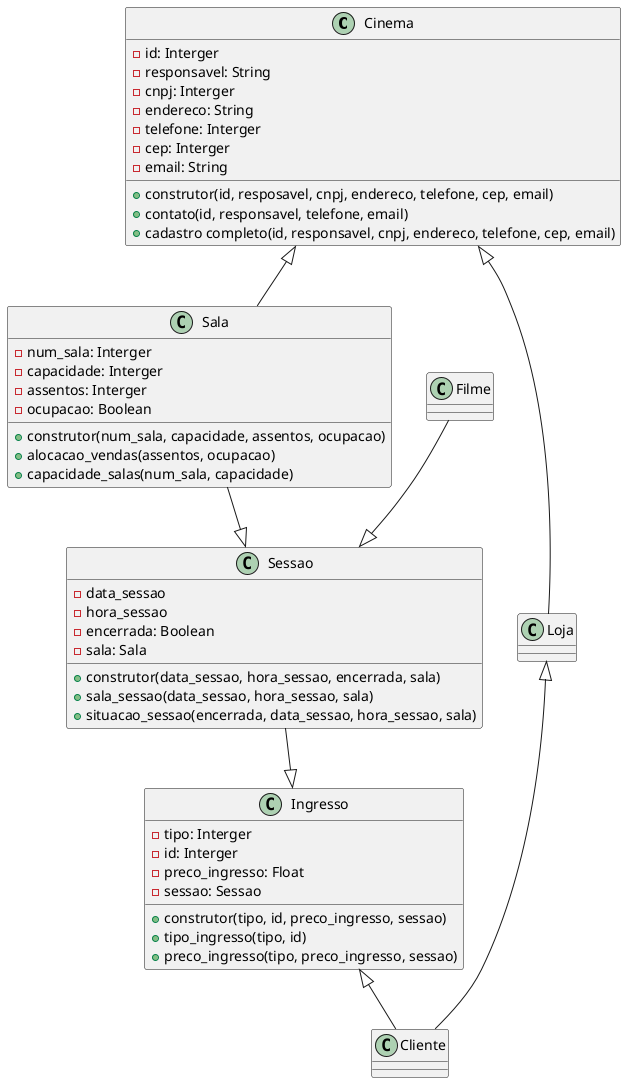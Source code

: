 @startuml Diagrama Herança Cinema - Grupo 1

class Cinema {
    - id: Interger
    - responsavel: String
    - cnpj: Interger 
    - endereco: String
    - telefone: Interger
    - cep: Interger
    - email: String
    + construtor(id, resposavel, cnpj, endereco, telefone, cep, email)
    + contato(id, responsavel, telefone, email)
    + cadastro completo(id, responsavel, cnpj, endereco, telefone, cep, email)
}

class Sala{
    - num_sala: Interger
    - capacidade: Interger
    - assentos: Interger
    - ocupacao: Boolean
    + construtor(num_sala, capacidade, assentos, ocupacao)
    + alocacao_vendas(assentos, ocupacao)
    + capacidade_salas(num_sala, capacidade)
}

class Sessao{
    - data_sessao
    - hora_sessao
    - encerrada: Boolean
    - sala: Sala
    + construtor(data_sessao, hora_sessao, encerrada, sala)
    + sala_sessao(data_sessao, hora_sessao, sala)
    + situacao_sessao(encerrada, data_sessao, hora_sessao, sala)    
}

class Ingresso {
    - tipo: Interger
    - id: Interger
    - preco_ingresso: Float
    - sessao: Sessao
    + construtor(tipo, id, preco_ingresso, sessao)
    + tipo_ingresso(tipo, id)
    + preco_ingresso(tipo, preco_ingresso, sessao)
}

Cinema <|-- Sala
Sala --|> Sessao
Filme --|> Sessao
Ingresso <|-- Cliente
Cinema <|-- Loja
Loja <|-- Cliente
Sessao --|> Ingresso
@enduml